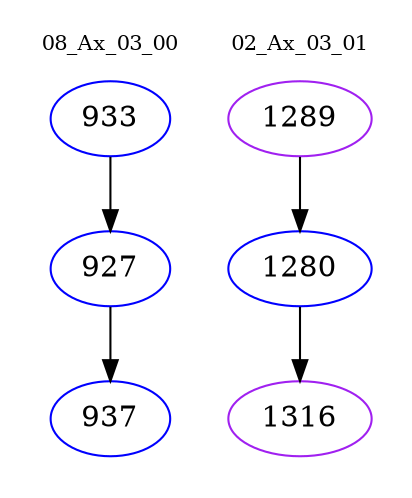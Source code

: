 digraph{
subgraph cluster_0 {
color = white
label = "08_Ax_03_00";
fontsize=10;
T0_933 [label="933", color="blue"]
T0_933 -> T0_927 [color="black"]
T0_927 [label="927", color="blue"]
T0_927 -> T0_937 [color="black"]
T0_937 [label="937", color="blue"]
}
subgraph cluster_1 {
color = white
label = "02_Ax_03_01";
fontsize=10;
T1_1289 [label="1289", color="purple"]
T1_1289 -> T1_1280 [color="black"]
T1_1280 [label="1280", color="blue"]
T1_1280 -> T1_1316 [color="black"]
T1_1316 [label="1316", color="purple"]
}
}
